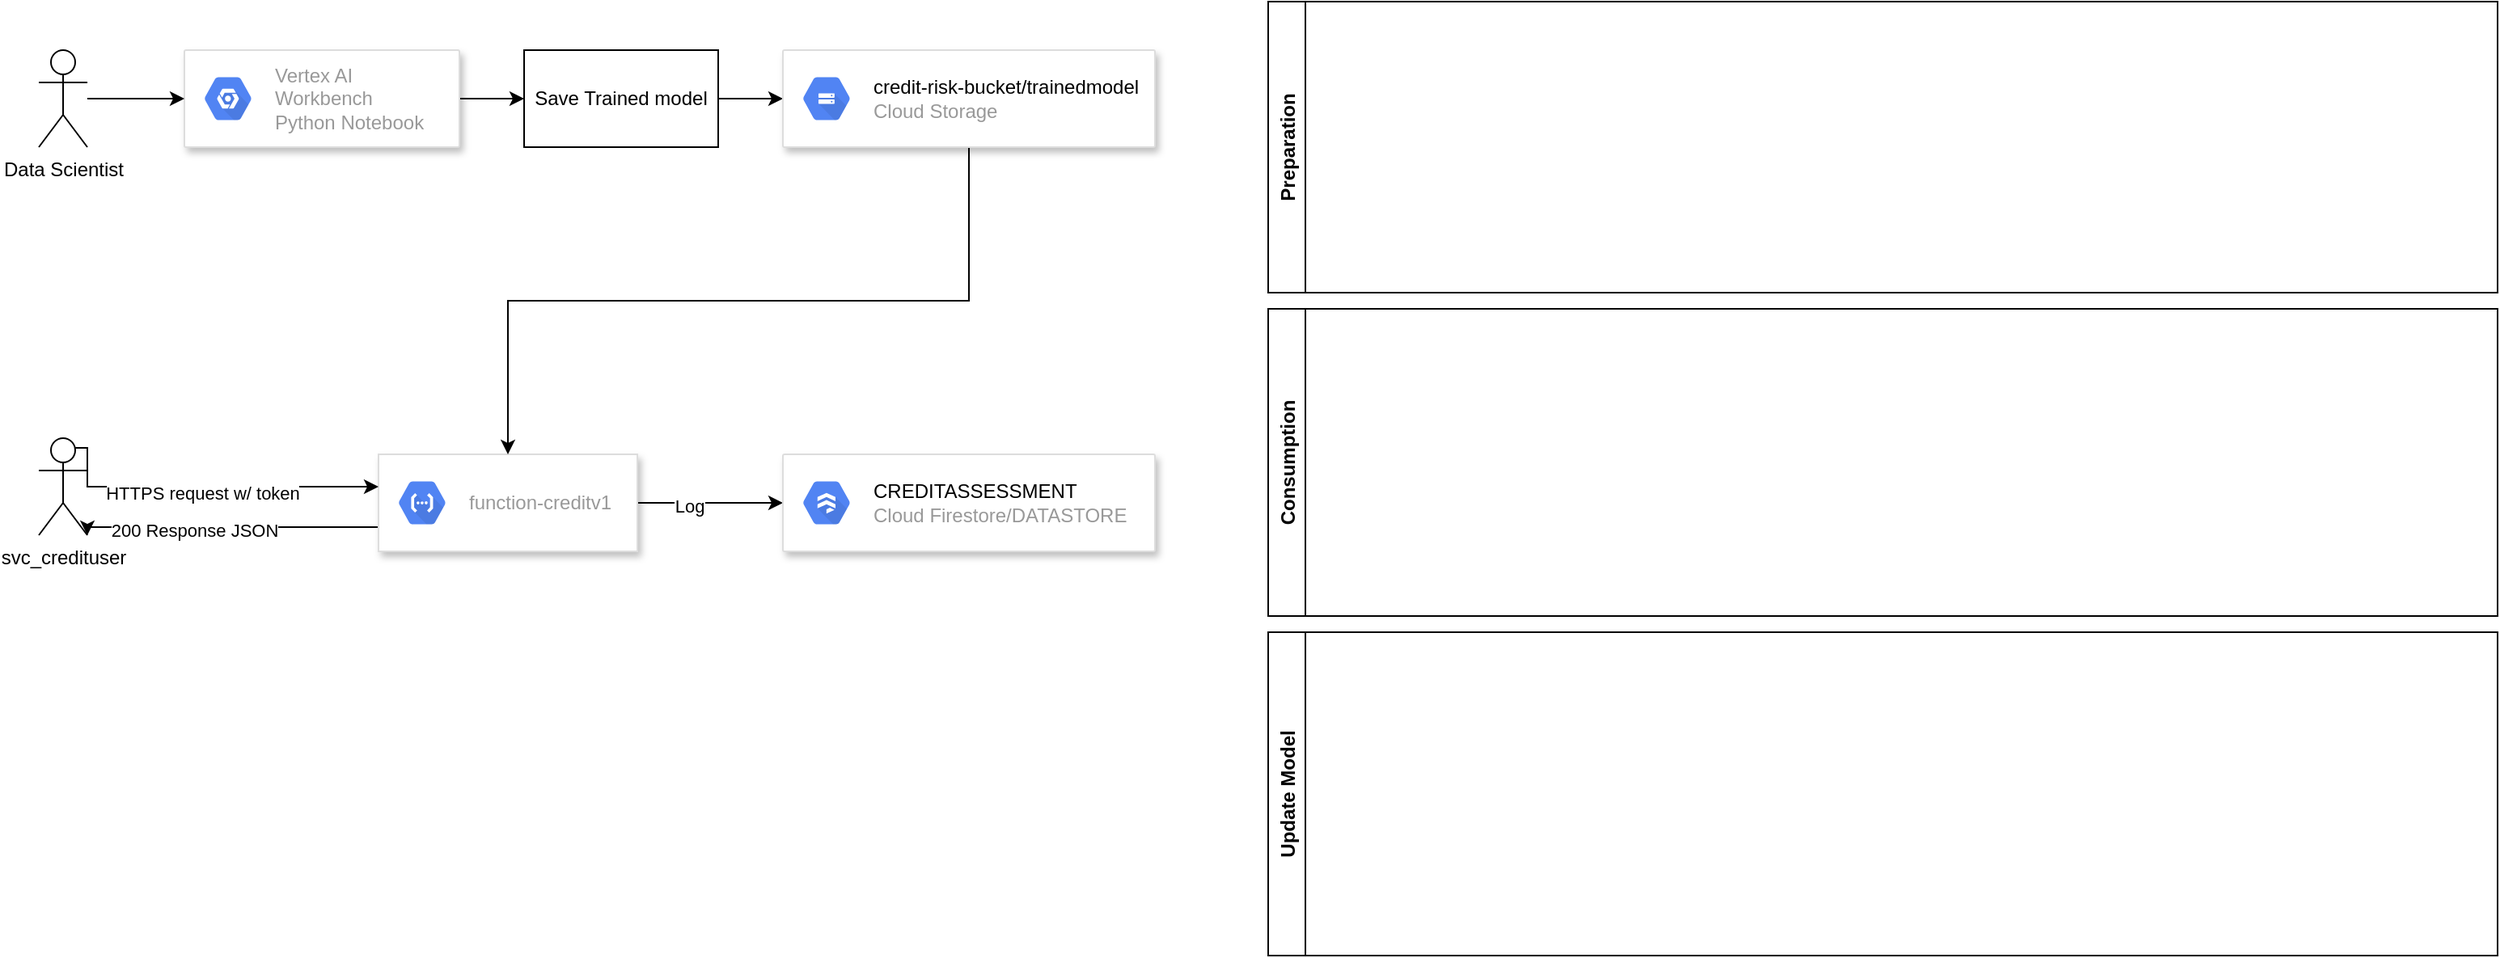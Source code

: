 <mxfile version="15.8.9" type="github">
  <diagram id="QAbZpZVyjCvNUXS-eqAf" name="Page-1">
    <mxGraphModel dx="1195" dy="1000" grid="1" gridSize="10" guides="1" tooltips="1" connect="1" arrows="1" fold="1" page="1" pageScale="1" pageWidth="827" pageHeight="1169" math="0" shadow="0">
      <root>
        <mxCell id="0" />
        <mxCell id="1" parent="0" />
        <mxCell id="hfvvi2mubJqwdyDxyWre-20" style="edgeStyle=orthogonalEdgeStyle;rounded=0;orthogonalLoop=1;jettySize=auto;html=1;exitX=1;exitY=0.5;exitDx=0;exitDy=0;entryX=0;entryY=0.5;entryDx=0;entryDy=0;" parent="1" source="hfvvi2mubJqwdyDxyWre-13" target="hfvvi2mubJqwdyDxyWre-17" edge="1">
          <mxGeometry relative="1" as="geometry" />
        </mxCell>
        <mxCell id="hfvvi2mubJqwdyDxyWre-25" value="Log" style="edgeLabel;html=1;align=center;verticalAlign=middle;resizable=0;points=[];" parent="hfvvi2mubJqwdyDxyWre-20" vertex="1" connectable="0">
          <mxGeometry x="-0.3" y="-2" relative="1" as="geometry">
            <mxPoint as="offset" />
          </mxGeometry>
        </mxCell>
        <mxCell id="hfvvi2mubJqwdyDxyWre-21" style="edgeStyle=orthogonalEdgeStyle;rounded=0;orthogonalLoop=1;jettySize=auto;html=1;exitX=0;exitY=0.75;exitDx=0;exitDy=0;entryX=1;entryY=1;entryDx=0;entryDy=0;entryPerimeter=0;" parent="1" source="hfvvi2mubJqwdyDxyWre-13" target="hfvvi2mubJqwdyDxyWre-16" edge="1">
          <mxGeometry relative="1" as="geometry">
            <Array as="points">
              <mxPoint x="160" y="385" />
            </Array>
          </mxGeometry>
        </mxCell>
        <mxCell id="hfvvi2mubJqwdyDxyWre-23" value="200 Response JSON" style="edgeLabel;html=1;align=center;verticalAlign=middle;resizable=0;points=[];" parent="hfvvi2mubJqwdyDxyWre-21" vertex="1" connectable="0">
          <mxGeometry x="0.238" y="2" relative="1" as="geometry">
            <mxPoint as="offset" />
          </mxGeometry>
        </mxCell>
        <mxCell id="hfvvi2mubJqwdyDxyWre-13" value="" style="strokeColor=#dddddd;shadow=1;strokeWidth=1;rounded=1;absoluteArcSize=1;arcSize=0;" parent="1" vertex="1">
          <mxGeometry x="340" y="340" width="160" height="60" as="geometry" />
        </mxCell>
        <mxCell id="hfvvi2mubJqwdyDxyWre-14" value="function-creditv1&lt;br&gt;" style="sketch=0;dashed=0;connectable=0;html=1;fillColor=#5184F3;strokeColor=none;shape=mxgraph.gcp2.hexIcon;prIcon=cloud_functions;part=1;labelPosition=right;verticalLabelPosition=middle;align=left;verticalAlign=middle;spacingLeft=5;fontColor=#999999;fontSize=12;" parent="hfvvi2mubJqwdyDxyWre-13" vertex="1">
          <mxGeometry y="0.5" width="44" height="39" relative="1" as="geometry">
            <mxPoint x="5" y="-19.5" as="offset" />
          </mxGeometry>
        </mxCell>
        <mxCell id="hfvvi2mubJqwdyDxyWre-15" style="edgeStyle=orthogonalEdgeStyle;rounded=0;orthogonalLoop=1;jettySize=auto;html=1;exitX=0.75;exitY=0.1;exitDx=0;exitDy=0;exitPerimeter=0;" parent="1" source="hfvvi2mubJqwdyDxyWre-16" target="hfvvi2mubJqwdyDxyWre-13" edge="1">
          <mxGeometry relative="1" as="geometry">
            <Array as="points">
              <mxPoint x="160" y="336" />
              <mxPoint x="160" y="360" />
            </Array>
          </mxGeometry>
        </mxCell>
        <mxCell id="hfvvi2mubJqwdyDxyWre-22" value="HTTPS request w/ token" style="edgeLabel;html=1;align=center;verticalAlign=middle;resizable=0;points=[];" parent="hfvvi2mubJqwdyDxyWre-15" vertex="1" connectable="0">
          <mxGeometry x="-0.035" y="-4" relative="1" as="geometry">
            <mxPoint as="offset" />
          </mxGeometry>
        </mxCell>
        <mxCell id="hfvvi2mubJqwdyDxyWre-16" value="svc_credituser" style="shape=umlActor;verticalLabelPosition=bottom;verticalAlign=top;html=1;outlineConnect=0;" parent="1" vertex="1">
          <mxGeometry x="130" y="330" width="30" height="60" as="geometry" />
        </mxCell>
        <mxCell id="hfvvi2mubJqwdyDxyWre-17" value="" style="strokeColor=#dddddd;shadow=1;strokeWidth=1;rounded=1;absoluteArcSize=1;arcSize=2;" parent="1" vertex="1">
          <mxGeometry x="590" y="340" width="230" height="60" as="geometry" />
        </mxCell>
        <mxCell id="hfvvi2mubJqwdyDxyWre-18" value="&lt;font color=&quot;#000000&quot;&gt;CREDITASSESSMENT&lt;/font&gt;&lt;br&gt;Cloud Firestore/DATASTORE" style="sketch=0;dashed=0;connectable=0;html=1;fillColor=#5184F3;strokeColor=none;shape=mxgraph.gcp2.hexIcon;prIcon=cloud_firestore;part=1;labelPosition=right;verticalLabelPosition=middle;align=left;verticalAlign=middle;spacingLeft=5;fontColor=#999999;fontSize=12;" parent="hfvvi2mubJqwdyDxyWre-17" vertex="1">
          <mxGeometry y="0.5" width="44" height="39" relative="1" as="geometry">
            <mxPoint x="5" y="-19.5" as="offset" />
          </mxGeometry>
        </mxCell>
        <mxCell id="hfvvi2mubJqwdyDxyWre-1" value="Preparation" style="swimlane;horizontal=0;" parent="1" vertex="1">
          <mxGeometry x="890" y="60" width="760" height="180" as="geometry" />
        </mxCell>
        <mxCell id="hfvvi2mubJqwdyDxyWre-30" style="edgeStyle=orthogonalEdgeStyle;rounded=0;orthogonalLoop=1;jettySize=auto;html=1;exitX=1;exitY=0.5;exitDx=0;exitDy=0;" parent="1" source="hfvvi2mubJqwdyDxyWre-27" target="hfvvi2mubJqwdyDxyWre-29" edge="1">
          <mxGeometry relative="1" as="geometry" />
        </mxCell>
        <mxCell id="hfvvi2mubJqwdyDxyWre-27" value="" style="strokeColor=#dddddd;shadow=1;strokeWidth=1;rounded=1;absoluteArcSize=1;arcSize=2;" parent="1" vertex="1">
          <mxGeometry x="220" y="90" width="170" height="60" as="geometry" />
        </mxCell>
        <mxCell id="hfvvi2mubJqwdyDxyWre-28" value="Vertex AI&lt;br&gt;Workbench&lt;br&gt;Python Notebook" style="sketch=0;dashed=0;connectable=0;html=1;fillColor=#5184F3;strokeColor=none;shape=mxgraph.gcp2.hexIcon;prIcon=placeholder;part=1;labelPosition=right;verticalLabelPosition=middle;align=left;verticalAlign=middle;spacingLeft=5;fontColor=#999999;fontSize=12;" parent="hfvvi2mubJqwdyDxyWre-27" vertex="1">
          <mxGeometry y="0.5" width="44" height="39" relative="1" as="geometry">
            <mxPoint x="5" y="-19.5" as="offset" />
          </mxGeometry>
        </mxCell>
        <mxCell id="hfvvi2mubJqwdyDxyWre-35" value="" style="edgeStyle=orthogonalEdgeStyle;rounded=0;orthogonalLoop=1;jettySize=auto;html=1;" parent="1" source="hfvvi2mubJqwdyDxyWre-29" target="hfvvi2mubJqwdyDxyWre-31" edge="1">
          <mxGeometry relative="1" as="geometry" />
        </mxCell>
        <mxCell id="hfvvi2mubJqwdyDxyWre-29" value="Save Trained model" style="rounded=0;whiteSpace=wrap;html=1;" parent="1" vertex="1">
          <mxGeometry x="430" y="90" width="120" height="60" as="geometry" />
        </mxCell>
        <mxCell id="hfvvi2mubJqwdyDxyWre-36" style="edgeStyle=orthogonalEdgeStyle;rounded=0;orthogonalLoop=1;jettySize=auto;html=1;exitX=0.5;exitY=1;exitDx=0;exitDy=0;" parent="1" source="hfvvi2mubJqwdyDxyWre-31" target="hfvvi2mubJqwdyDxyWre-13" edge="1">
          <mxGeometry relative="1" as="geometry" />
        </mxCell>
        <mxCell id="hfvvi2mubJqwdyDxyWre-31" value="" style="strokeColor=#dddddd;shadow=1;strokeWidth=1;rounded=1;absoluteArcSize=1;arcSize=2;" parent="1" vertex="1">
          <mxGeometry x="590" y="90" width="230" height="60" as="geometry" />
        </mxCell>
        <mxCell id="hfvvi2mubJqwdyDxyWre-32" value="&lt;font color=&quot;#000000&quot;&gt;credit-risk-bucket/trainedmodel&lt;/font&gt;&lt;br&gt;Cloud Storage" style="sketch=0;dashed=0;connectable=0;html=1;fillColor=#5184F3;strokeColor=none;shape=mxgraph.gcp2.hexIcon;prIcon=cloud_storage;part=1;labelPosition=right;verticalLabelPosition=middle;align=left;verticalAlign=middle;spacingLeft=5;fontColor=#999999;fontSize=12;" parent="hfvvi2mubJqwdyDxyWre-31" vertex="1">
          <mxGeometry y="0.5" width="44" height="39" relative="1" as="geometry">
            <mxPoint x="5" y="-19.5" as="offset" />
          </mxGeometry>
        </mxCell>
        <mxCell id="hfvvi2mubJqwdyDxyWre-34" value="" style="edgeStyle=orthogonalEdgeStyle;rounded=0;orthogonalLoop=1;jettySize=auto;html=1;" parent="1" source="hfvvi2mubJqwdyDxyWre-33" target="hfvvi2mubJqwdyDxyWre-27" edge="1">
          <mxGeometry relative="1" as="geometry" />
        </mxCell>
        <mxCell id="hfvvi2mubJqwdyDxyWre-33" value="Data Scientist" style="shape=umlActor;verticalLabelPosition=bottom;verticalAlign=top;html=1;outlineConnect=0;" parent="1" vertex="1">
          <mxGeometry x="130" y="90" width="30" height="60" as="geometry" />
        </mxCell>
        <mxCell id="hfvvi2mubJqwdyDxyWre-2" value="Consumption" style="swimlane;horizontal=0;" parent="1" vertex="1">
          <mxGeometry x="890" y="250" width="760" height="190" as="geometry">
            <mxRectangle y="200" width="30" height="100" as="alternateBounds" />
          </mxGeometry>
        </mxCell>
        <mxCell id="hfvvi2mubJqwdyDxyWre-38" value="Update Model" style="swimlane;horizontal=0;" parent="1" vertex="1">
          <mxGeometry x="890" y="450" width="760" height="200" as="geometry" />
        </mxCell>
      </root>
    </mxGraphModel>
  </diagram>
</mxfile>
